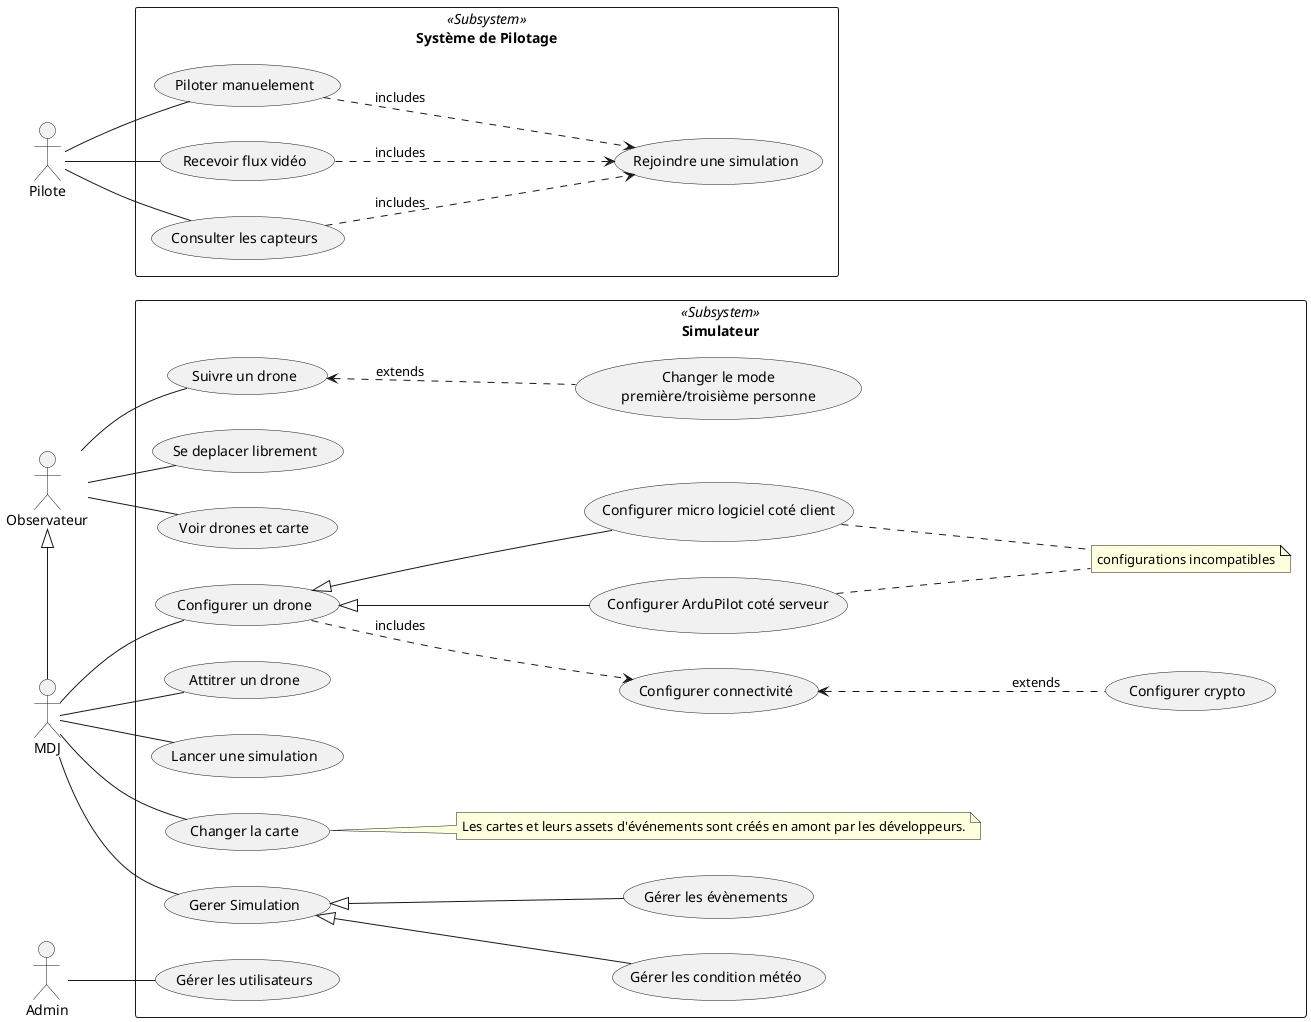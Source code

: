 @startuml

left to right direction

actor Observateur
actor MDJ
actor Pilote
actor Admin
'actor Admin

rectangle "Système de Pilotage" <<Subsystem>> as SysPilot {
    Pilote -- (Piloter manuelement)
    Pilote -- (Recevoir flux vidéo)
    Pilote -- (Consulter les capteurs)

    (Recevoir flux vidéo) ..> (Rejoindre une simulation) : includes
    (Piloter manuelement) ..> (Rejoindre une simulation) : includes
    (Consulter les capteurs) ..> (Rejoindre une simulation) : includes
}

MDJ -left-|> Observateur

rectangle Simulateur <<Subsystem>> {

    usecase (Suivre un drone) as follow_drone

    follow_drone <.down. (Changer le mode\npremière/troisième personne) : extends

    Observateur -- (Se deplacer librement)
    Observateur -- (Voir drones et carte)
    Observateur -- follow_drone

    usecase (Configurer un drone) as cfg_drone
    usecase (Configurer connectivité) as cfg_conn
    usecase (Configurer crypto) as cfg_crypt
    usecase (Configurer ArduPilot coté serveur) as cfg_ardu_ss
    usecase (Configurer micro logiciel coté client) as cfg_ardu_cs
    usecase (Attitrer un drone) as cfg_attrib_drone
    usecase (Lancer une simulation) as cfg_sim
    note "configurations incompatibles" as mutex1
    note "Les cartes et leurs assets d'événements sont créés en amont par les développeurs." as note1

    cfg_drone .down.> cfg_conn : includes
    cfg_conn <.down. cfg_crypt : extends
    cfg_drone <|-- cfg_ardu_ss 
    cfg_drone <|-- cfg_ardu_cs 
    cfg_ardu_ss .. mutex1
    cfg_ardu_cs .. mutex1

    MDJ -- (Changer la carte)
    (Changer la carte) .. note1
    MDJ -- (Gerer Simulation)
    (Gerer Simulation) <|-- (Gérer les condition météo)
    (Gerer Simulation) <|-- (Gérer les évènements)
    MDJ -- cfg_drone
    MDJ -- cfg_attrib_drone
    MDJ -- cfg_sim

    Admin -- (Gérer les utilisateurs)

}

@enduml
